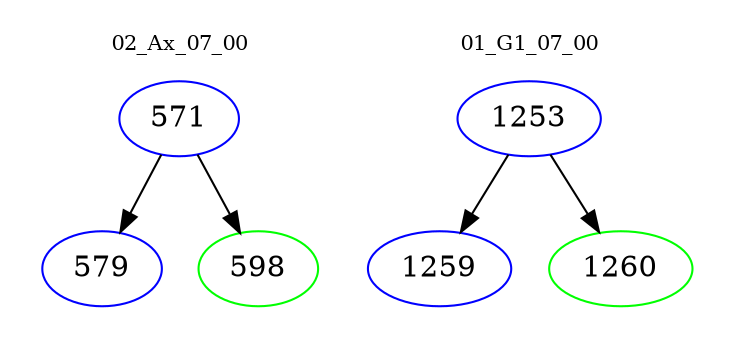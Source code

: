 digraph{
subgraph cluster_0 {
color = white
label = "02_Ax_07_00";
fontsize=10;
T0_571 [label="571", color="blue"]
T0_571 -> T0_579 [color="black"]
T0_579 [label="579", color="blue"]
T0_571 -> T0_598 [color="black"]
T0_598 [label="598", color="green"]
}
subgraph cluster_1 {
color = white
label = "01_G1_07_00";
fontsize=10;
T1_1253 [label="1253", color="blue"]
T1_1253 -> T1_1259 [color="black"]
T1_1259 [label="1259", color="blue"]
T1_1253 -> T1_1260 [color="black"]
T1_1260 [label="1260", color="green"]
}
}
